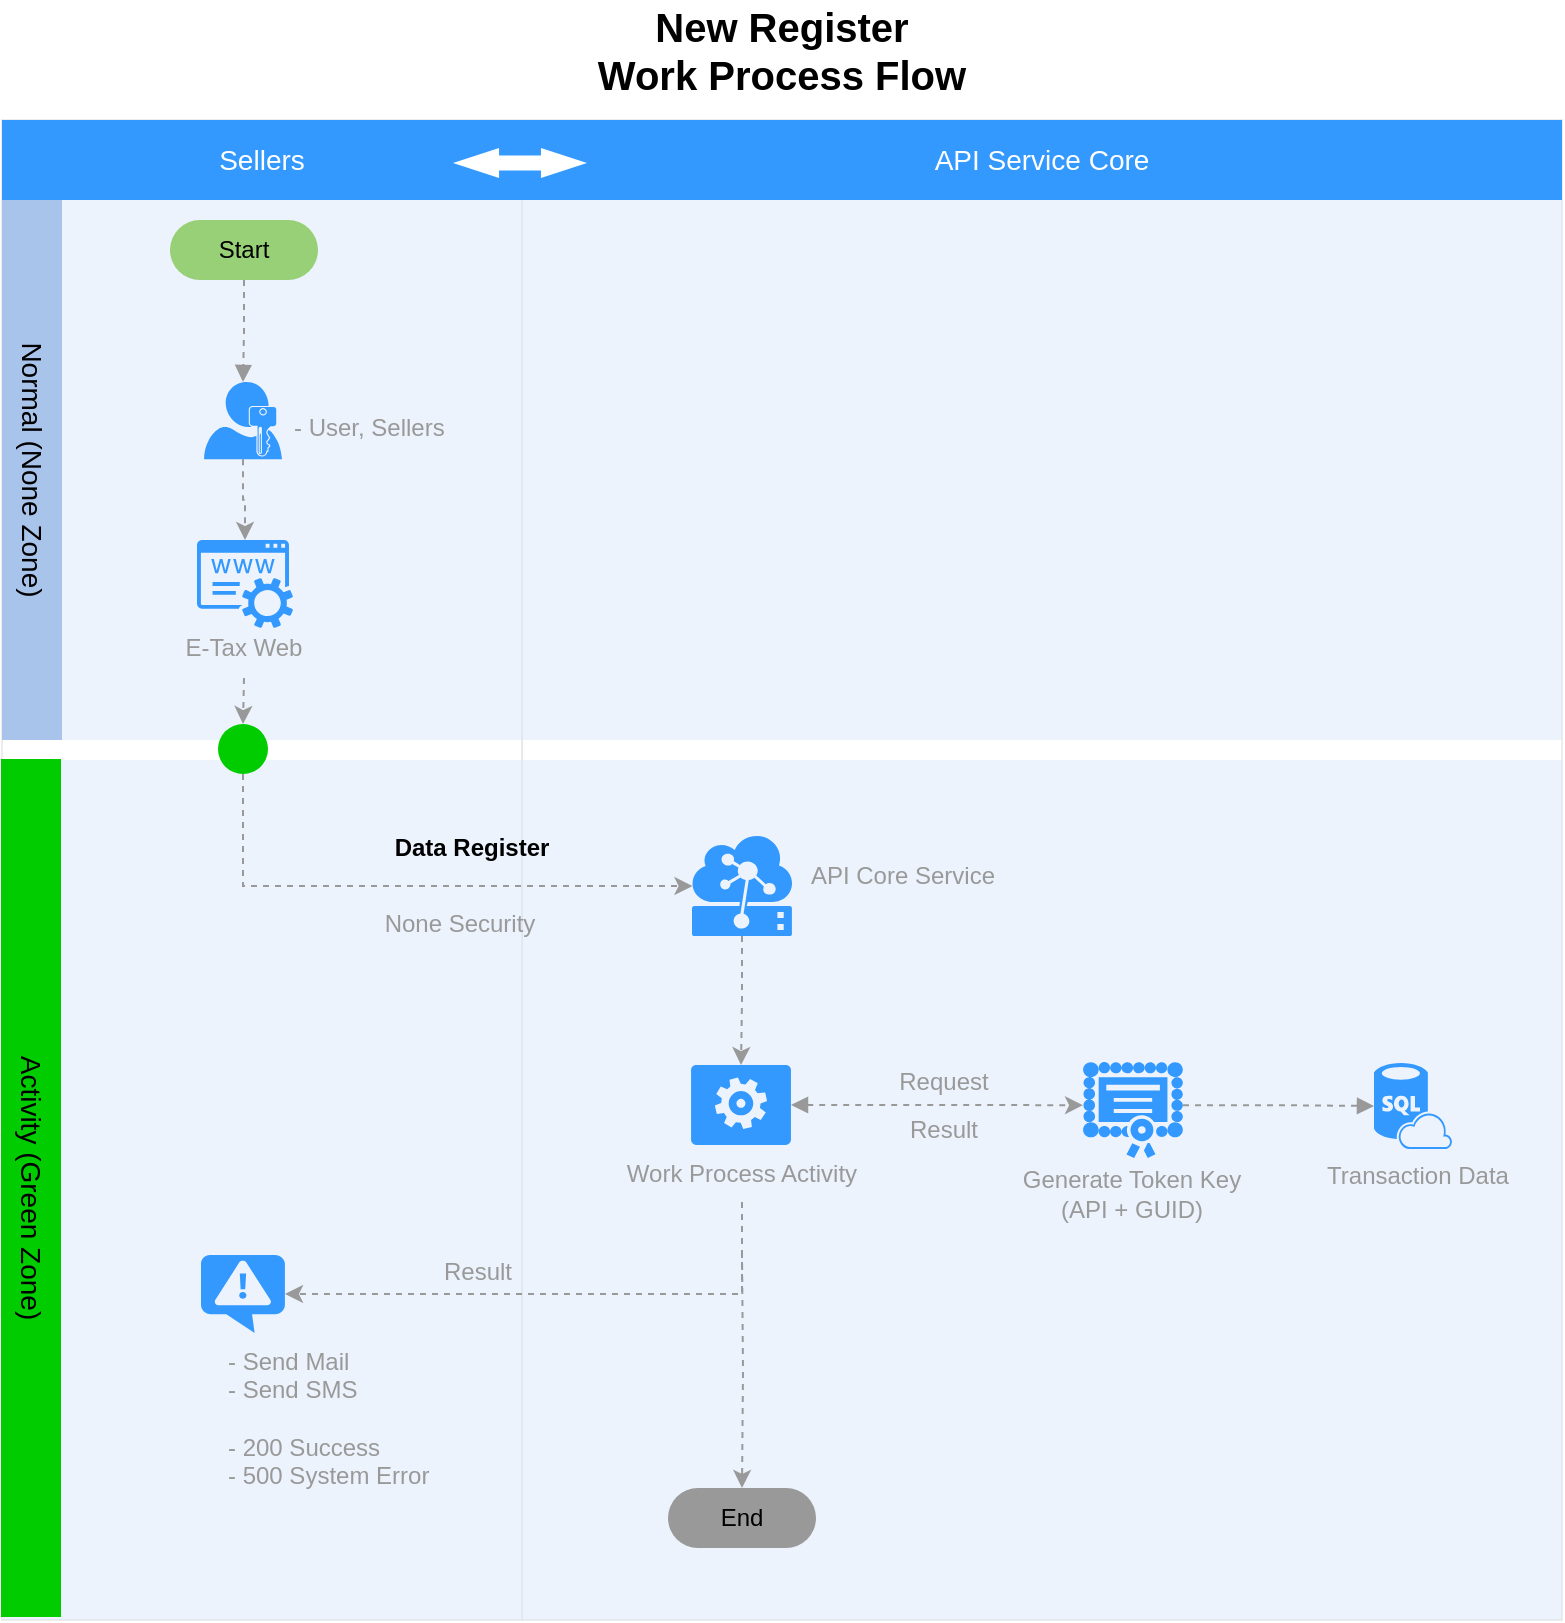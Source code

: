 <mxfile version="10.8.0" type="github"><diagram id="oyJG5gAHa9CKH-HlgH-Q" name="Page-1"><mxGraphModel dx="1700" dy="634" grid="1" gridSize="10" guides="1" tooltips="1" connect="1" arrows="1" fold="1" page="1" pageScale="1" pageWidth="827" pageHeight="1169" math="0" shadow="0"><root><mxCell id="0"/><mxCell id="1" parent="0"/><mxCell id="Rs6xH6_fGf0zCs76IZ1n-2" value="" style="rounded=1;whiteSpace=wrap;html=1;strokeColor=#E6E6E6;strokeWidth=1;fillColor=#FFFFFF;fontFamily=Helvetica;fontSize=14;fontColor=#FFB366;opacity=75;verticalAlign=top;fontStyle=1;arcSize=0;" parent="1" vertex="1"><mxGeometry x="290" y="80" width="520" height="750" as="geometry"/></mxCell><mxCell id="Rs6xH6_fGf0zCs76IZ1n-3" value="" style="rounded=1;whiteSpace=wrap;html=1;strokeColor=#E6E6E6;strokeWidth=1;fillColor=#FFFFFF;fontFamily=Helvetica;fontSize=14;fontColor=#FFB366;opacity=75;verticalAlign=top;fontStyle=1;arcSize=0;" parent="1" vertex="1"><mxGeometry x="30" y="80" width="260" height="750" as="geometry"/></mxCell><mxCell id="gIwc6k8n59iGE_xEt_Nz-1" value="" style="rounded=1;whiteSpace=wrap;html=1;strokeColor=none;strokeWidth=1;fillColor=#dae8fc;fontSize=12;align=center;arcSize=0;opacity=50;" parent="1" vertex="1"><mxGeometry x="30" y="400" width="780" height="430" as="geometry"/></mxCell><mxCell id="Rs6xH6_fGf0zCs76IZ1n-4" value="" style="rounded=1;whiteSpace=wrap;html=1;strokeColor=none;strokeWidth=1;fillColor=#dae8fc;fontSize=12;align=center;arcSize=0;opacity=50;" parent="1" vertex="1"><mxGeometry x="30" y="80" width="780" height="310" as="geometry"/></mxCell><mxCell id="Rs6xH6_fGf0zCs76IZ1n-5" value="Sellers" style="whiteSpace=wrap;html=1;dashed=1;strokeColor=none;strokeWidth=2;fillColor=#3399FF;fontFamily=Helvetica;fontSize=14;fontColor=#FFFFFF;fontStyle=0" parent="1" vertex="1"><mxGeometry x="30" y="80" width="260" height="40" as="geometry"/></mxCell><mxCell id="Rs6xH6_fGf0zCs76IZ1n-6" value="API Service Core" style="whiteSpace=wrap;html=1;dashed=1;strokeColor=none;strokeWidth=2;fillColor=#3399FF;fontFamily=Helvetica;fontSize=14;fontColor=#FFFFFF;fontStyle=0" parent="1" vertex="1"><mxGeometry x="290" y="80" width="520" height="40" as="geometry"/></mxCell><mxCell id="Rs6xH6_fGf0zCs76IZ1n-7" value="New Register&lt;br&gt;Work Process Flow" style="text;html=1;strokeColor=none;fillColor=none;align=center;verticalAlign=middle;whiteSpace=wrap;rounded=0;fontStyle=1;fontSize=20;" parent="1" vertex="1"><mxGeometry x="290" y="20" width="260" height="50" as="geometry"/></mxCell><mxCell id="Rs6xH6_fGf0zCs76IZ1n-8" value="" style="shape=mxgraph.arrows.two_way_arrow_horizontal;html=1;verticalLabelPosition=bottom;verticalAlign=top;strokeWidth=2;strokeColor=none;dashed=1;fillColor=#FFFFFF;fontFamily=Verdana;fontSize=12;fontColor=#00BEF2" parent="1" vertex="1"><mxGeometry x="255.5" y="94" width="67" height="15" as="geometry"/></mxCell><mxCell id="Rs6xH6_fGf0zCs76IZ1n-11" style="edgeStyle=orthogonalEdgeStyle;rounded=0;orthogonalLoop=1;jettySize=auto;html=1;fontSize=14;strokeColor=#999999;dashed=1;entryX=0.005;entryY=0.5;entryDx=0;entryDy=0;entryPerimeter=0;exitX=0.5;exitY=1;exitDx=0;exitDy=0;" parent="1" source="gIwc6k8n59iGE_xEt_Nz-2" target="Rs6xH6_fGf0zCs76IZ1n-19" edge="1"><mxGeometry relative="1" as="geometry"><mxPoint x="521" y="376" as="targetPoint"/><mxPoint x="151" y="428" as="sourcePoint"/></mxGeometry></mxCell><mxCell id="Rs6xH6_fGf0zCs76IZ1n-12" value="Data Register&lt;br&gt;" style="text;html=1;strokeColor=none;fillColor=none;align=center;verticalAlign=middle;whiteSpace=wrap;rounded=0;fontSize=12;fontColor=#000000;fontStyle=1" parent="1" vertex="1"><mxGeometry x="170" y="430" width="190" height="28" as="geometry"/></mxCell><mxCell id="Rs6xH6_fGf0zCs76IZ1n-13" style="edgeStyle=orthogonalEdgeStyle;rounded=0;orthogonalLoop=1;jettySize=auto;html=1;exitX=0.5;exitY=1;exitDx=0;exitDy=0;dashed=1;strokeColor=#999999;exitPerimeter=0;" parent="1" source="Rs6xH6_fGf0zCs76IZ1n-23" target="Rs6xH6_fGf0zCs76IZ1n-25" edge="1"><mxGeometry relative="1" as="geometry"><mxPoint x="151" y="299" as="sourcePoint"/><mxPoint x="151" y="355" as="targetPoint"/></mxGeometry></mxCell><mxCell id="Rs6xH6_fGf0zCs76IZ1n-18" style="edgeStyle=orthogonalEdgeStyle;rounded=0;orthogonalLoop=1;jettySize=auto;html=1;exitX=0.5;exitY=1;exitDx=0;exitDy=0;exitPerimeter=0;entryX=0.5;entryY=0;entryDx=0;entryDy=0;dashed=1;strokeColor=#999999;entryPerimeter=0;" parent="1" source="Rs6xH6_fGf0zCs76IZ1n-19" target="Rs6xH6_fGf0zCs76IZ1n-56" edge="1"><mxGeometry relative="1" as="geometry"><mxPoint x="400" y="553" as="targetPoint"/></mxGeometry></mxCell><mxCell id="Rs6xH6_fGf0zCs76IZ1n-19" value="" style="shadow=0;dashed=0;html=1;strokeColor=none;labelPosition=center;verticalLabelPosition=bottom;verticalAlign=top;align=center;shape=mxgraph.mscae.cloud.iot_edge;fillColor=#3399FF;pointerEvents=1;fontSize=12;fontColor=#999999;" parent="1" vertex="1"><mxGeometry x="375" y="438" width="50" height="50" as="geometry"/></mxCell><mxCell id="Rs6xH6_fGf0zCs76IZ1n-20" value="API Core Service" style="text;html=1;strokeColor=none;fillColor=none;align=center;verticalAlign=middle;whiteSpace=wrap;rounded=0;fontSize=12;fontColor=#999999;" parent="1" vertex="1"><mxGeometry x="430" y="443.5" width="101" height="29" as="geometry"/></mxCell><mxCell id="Rs6xH6_fGf0zCs76IZ1n-21" value="" style="group" parent="1" vertex="1" connectable="0"><mxGeometry x="131" y="211" width="162.5" height="50" as="geometry"/></mxCell><mxCell id="Rs6xH6_fGf0zCs76IZ1n-22" value="&lt;font color=&quot;#999999&quot; style=&quot;font-size: 12px&quot;&gt;- User, Sellers&lt;br&gt;&lt;br&gt;&lt;/font&gt;" style="text;html=1;strokeColor=none;fillColor=none;align=left;verticalAlign=middle;whiteSpace=wrap;rounded=0;fontSize=12;" parent="Rs6xH6_fGf0zCs76IZ1n-21" vertex="1"><mxGeometry x="42.5" y="10" width="120" height="40" as="geometry"/></mxCell><mxCell id="Rs6xH6_fGf0zCs76IZ1n-23" value="" style="pointerEvents=1;shadow=0;dashed=0;html=1;strokeColor=none;labelPosition=center;verticalLabelPosition=bottom;verticalAlign=top;align=center;shape=mxgraph.mscae.enterprise.user_permissions;fillColor=#3399FF;fontSize=14;" parent="Rs6xH6_fGf0zCs76IZ1n-21" vertex="1"><mxGeometry width="39" height="38.678" as="geometry"/></mxCell><mxCell id="Rs6xH6_fGf0zCs76IZ1n-24" value="" style="group" parent="1" vertex="1" connectable="0"><mxGeometry x="96" y="290" width="110" height="74" as="geometry"/></mxCell><mxCell id="Rs6xH6_fGf0zCs76IZ1n-25" value="" style="pointerEvents=1;shadow=0;dashed=0;html=1;strokeColor=none;fillColor=#3399FF;labelPosition=center;verticalLabelPosition=bottom;verticalAlign=top;outlineConnect=0;align=center;shape=mxgraph.office.services.registrar_service;" parent="Rs6xH6_fGf0zCs76IZ1n-24" vertex="1"><mxGeometry x="31.5" width="48" height="44" as="geometry"/></mxCell><mxCell id="Rs6xH6_fGf0zCs76IZ1n-26" value="E-Tax Web" style="text;html=1;strokeColor=none;fillColor=none;align=center;verticalAlign=middle;whiteSpace=wrap;rounded=0;fontSize=12;fontColor=#999999;" parent="Rs6xH6_fGf0zCs76IZ1n-24" vertex="1"><mxGeometry y="39" width="110" height="30" as="geometry"/></mxCell><mxCell id="Rs6xH6_fGf0zCs76IZ1n-45" style="edgeStyle=orthogonalEdgeStyle;rounded=0;orthogonalLoop=1;jettySize=auto;html=1;exitX=0.5;exitY=1;exitDx=0;exitDy=0;entryX=0.5;entryY=0;entryDx=0;entryDy=0;entryPerimeter=0;dashed=1;startArrow=none;startFill=0;endArrow=block;endFill=1;strokeColor=#999999;fontColor=#000000;" parent="1" source="Rs6xH6_fGf0zCs76IZ1n-46" target="Rs6xH6_fGf0zCs76IZ1n-23" edge="1"><mxGeometry relative="1" as="geometry"/></mxCell><mxCell id="Rs6xH6_fGf0zCs76IZ1n-46" value="Start" style="rounded=1;whiteSpace=wrap;html=1;fontColor=#000000;align=center;arcSize=50;labelBackgroundColor=none;fillColor=#97D077;strokeColor=none;" parent="1" vertex="1"><mxGeometry x="114" y="130" width="74" height="30" as="geometry"/></mxCell><mxCell id="Rs6xH6_fGf0zCs76IZ1n-55" value="" style="group" parent="1" vertex="1" connectable="0"><mxGeometry x="321.5" y="552.5" width="160" height="72" as="geometry"/></mxCell><mxCell id="Rs6xH6_fGf0zCs76IZ1n-56" value="" style="verticalLabelPosition=bottom;html=1;verticalAlign=top;align=center;strokeColor=none;fillColor=#3399FF;shape=mxgraph.azure.worker_role;fontSize=12;fontColor=#999999;" parent="Rs6xH6_fGf0zCs76IZ1n-55" vertex="1"><mxGeometry x="53" width="50" height="40" as="geometry"/></mxCell><mxCell id="Rs6xH6_fGf0zCs76IZ1n-69" value="" style="group" parent="1" vertex="1" connectable="0"><mxGeometry x="540" y="650" width="108" height="79" as="geometry"/></mxCell><mxCell id="Rs6xH6_fGf0zCs76IZ1n-72" style="edgeStyle=orthogonalEdgeStyle;rounded=0;orthogonalLoop=1;jettySize=auto;html=1;exitX=0.5;exitY=1;exitDx=0;exitDy=0;entryX=1;entryY=0.5;entryDx=0;entryDy=0;entryPerimeter=0;dashed=1;strokeColor=#999999;fontColor=#00CC00;" parent="1" source="Rs6xH6_fGf0zCs76IZ1n-74" target="Rs6xH6_fGf0zCs76IZ1n-83" edge="1"><mxGeometry relative="1" as="geometry"><mxPoint x="400" y="646" as="sourcePoint"/></mxGeometry></mxCell><mxCell id="Rs6xH6_fGf0zCs76IZ1n-73" style="edgeStyle=orthogonalEdgeStyle;rounded=0;orthogonalLoop=1;jettySize=auto;html=1;exitX=0.5;exitY=1;exitDx=0;exitDy=0;entryX=0.5;entryY=0;entryDx=0;entryDy=0;dashed=1;strokeColor=#999999;fontColor=#00CC00;" parent="1" target="Rs6xH6_fGf0zCs76IZ1n-85" edge="1"><mxGeometry relative="1" as="geometry"><mxPoint x="400" y="646" as="sourcePoint"/></mxGeometry></mxCell><mxCell id="Rs6xH6_fGf0zCs76IZ1n-74" value="Work Process Activity&lt;br&gt;" style="text;html=1;strokeColor=none;fillColor=none;align=center;verticalAlign=middle;whiteSpace=wrap;rounded=0;fontSize=12;fontColor=#999999;" parent="1" vertex="1"><mxGeometry x="320" y="592" width="160" height="29" as="geometry"/></mxCell><mxCell id="Rs6xH6_fGf0zCs76IZ1n-75" value="Transaction Data" style="text;html=1;strokeColor=none;fillColor=none;align=center;verticalAlign=middle;whiteSpace=wrap;rounded=0;fontSize=12;fontColor=#999999;" parent="1" vertex="1"><mxGeometry x="684" y="593.5" width="108" height="29" as="geometry"/></mxCell><mxCell id="Rs6xH6_fGf0zCs76IZ1n-76" value="" style="verticalLabelPosition=bottom;html=1;verticalAlign=top;align=center;strokeColor=none;fillColor=#3399FF;shape=mxgraph.azure.sql_database_sql_azure;fontSize=12;fontColor=#999999;" parent="1" vertex="1"><mxGeometry x="716" y="551.5" width="39" height="43" as="geometry"/></mxCell><mxCell id="Rs6xH6_fGf0zCs76IZ1n-77" value="Generate Token Key&lt;br&gt;(API + GUID)&lt;br&gt;" style="text;html=1;strokeColor=none;fillColor=none;align=center;verticalAlign=middle;whiteSpace=wrap;rounded=0;fontSize=12;fontColor=#999999;" parent="1" vertex="1"><mxGeometry x="538" y="599" width="114" height="36" as="geometry"/></mxCell><mxCell id="Rs6xH6_fGf0zCs76IZ1n-78" value="" style="pointerEvents=1;shadow=0;dashed=0;html=1;strokeColor=none;labelPosition=center;verticalLabelPosition=bottom;verticalAlign=top;align=center;shape=mxgraph.mscae.intune.inventory_license;fillColor=#3399FF;fontSize=14;" parent="1" vertex="1"><mxGeometry x="570.5" y="551" width="50" height="48" as="geometry"/></mxCell><mxCell id="Rs6xH6_fGf0zCs76IZ1n-79" style="edgeStyle=orthogonalEdgeStyle;rounded=0;orthogonalLoop=1;jettySize=auto;html=1;exitX=1;exitY=0.5;exitDx=0;exitDy=0;exitPerimeter=0;entryX=0;entryY=0.45;entryDx=0;entryDy=0;entryPerimeter=0;dashed=1;strokeColor=#999999;startArrow=block;startFill=1;" parent="1" source="Rs6xH6_fGf0zCs76IZ1n-56" target="Rs6xH6_fGf0zCs76IZ1n-78" edge="1"><mxGeometry relative="1" as="geometry"><mxPoint x="435" y="572" as="sourcePoint"/></mxGeometry></mxCell><mxCell id="Rs6xH6_fGf0zCs76IZ1n-80" value="Request" style="text;html=1;strokeColor=none;fillColor=none;align=center;verticalAlign=middle;whiteSpace=wrap;rounded=0;fontSize=12;fontColor=#999999;" parent="1" vertex="1"><mxGeometry x="471" y="551" width="60" height="20" as="geometry"/></mxCell><mxCell id="Rs6xH6_fGf0zCs76IZ1n-81" value="Result" style="text;html=1;strokeColor=none;fillColor=none;align=center;verticalAlign=middle;whiteSpace=wrap;rounded=0;fontSize=12;fontColor=#999999;" parent="1" vertex="1"><mxGeometry x="471" y="575" width="60" height="20" as="geometry"/></mxCell><mxCell id="Rs6xH6_fGf0zCs76IZ1n-82" style="edgeStyle=orthogonalEdgeStyle;rounded=0;orthogonalLoop=1;jettySize=auto;html=1;exitX=1;exitY=0.45;exitDx=0;exitDy=0;exitPerimeter=0;entryX=0;entryY=0.5;entryDx=0;entryDy=0;entryPerimeter=0;dashed=1;startArrow=none;startFill=0;endArrow=block;endFill=1;strokeColor=#999999;" parent="1" source="Rs6xH6_fGf0zCs76IZ1n-78" target="Rs6xH6_fGf0zCs76IZ1n-76" edge="1"><mxGeometry relative="1" as="geometry"/></mxCell><mxCell id="Rs6xH6_fGf0zCs76IZ1n-83" value="" style="verticalLabelPosition=bottom;html=1;verticalAlign=top;align=center;strokeColor=none;fillColor=#3399FF;shape=mxgraph.azure.notification_topic;fontSize=12;fontColor=#999999;" parent="1" vertex="1"><mxGeometry x="129.5" y="647.5" width="42" height="39" as="geometry"/></mxCell><mxCell id="Rs6xH6_fGf0zCs76IZ1n-84" value="- Send Mail&lt;br&gt;- Send SMS&lt;br&gt;&lt;br&gt;- 200 Success&lt;br&gt;- 500 System Error&lt;br&gt;" style="text;html=1;strokeColor=none;fillColor=none;align=left;verticalAlign=middle;whiteSpace=wrap;rounded=0;fontSize=12;fontColor=#999999;" parent="1" vertex="1"><mxGeometry x="141" y="687" width="143" height="84" as="geometry"/></mxCell><mxCell id="Rs6xH6_fGf0zCs76IZ1n-85" value="End" style="rounded=1;whiteSpace=wrap;html=1;fontColor=#000000;align=center;arcSize=50;labelBackgroundColor=none;fillColor=#999999;strokeColor=none;" parent="1" vertex="1"><mxGeometry x="363" y="764" width="74" height="30" as="geometry"/></mxCell><mxCell id="0sbW87i8JlWm86GS0SfM-1" value="Result" style="text;html=1;strokeColor=none;fillColor=none;align=center;verticalAlign=middle;whiteSpace=wrap;rounded=0;fontSize=12;fontColor=#999999;" parent="1" vertex="1"><mxGeometry x="205.5" y="646" width="124" height="20" as="geometry"/></mxCell><mxCell id="gIwc6k8n59iGE_xEt_Nz-2" value="" style="ellipse;whiteSpace=wrap;html=1;aspect=fixed;fillColor=#00CC00;fontColor=#000000;align=center;strokeColor=none;" parent="1" vertex="1"><mxGeometry x="138" y="382" width="25" height="25" as="geometry"/></mxCell><mxCell id="gIwc6k8n59iGE_xEt_Nz-3" style="edgeStyle=orthogonalEdgeStyle;rounded=0;orthogonalLoop=1;jettySize=auto;html=1;exitX=0.5;exitY=1;exitDx=0;exitDy=0;entryX=0.5;entryY=0;entryDx=0;entryDy=0;dashed=1;strokeColor=#999999;fontColor=#000000;" parent="1" source="Rs6xH6_fGf0zCs76IZ1n-26" target="gIwc6k8n59iGE_xEt_Nz-2" edge="1"><mxGeometry relative="1" as="geometry"/></mxCell><mxCell id="gIwc6k8n59iGE_xEt_Nz-4" value="Activity (Green Zone)" style="whiteSpace=wrap;html=1;dashed=1;strokeColor=none;strokeWidth=2;fillColor=#00CC00;fontFamily=Helvetica;fontSize=14;fontColor=#000000;fontStyle=0;rotation=90;" parent="1" vertex="1"><mxGeometry x="-170" y="599" width="429" height="30" as="geometry"/></mxCell><mxCell id="gIwc6k8n59iGE_xEt_Nz-5" value="Normal (None Zone)" style="whiteSpace=wrap;html=1;dashed=1;strokeColor=none;strokeWidth=2;fillColor=#A9C4EB;fontFamily=Helvetica;fontSize=14;fontColor=#000000;fontStyle=0;rotation=90;" parent="1" vertex="1"><mxGeometry x="-90" y="240" width="270" height="30" as="geometry"/></mxCell><mxCell id="kr2Xrg4RV1Kh6LNPkRRC-1" value="None Security&lt;br&gt;" style="text;html=1;strokeColor=none;fillColor=none;align=center;verticalAlign=middle;whiteSpace=wrap;rounded=0;fontSize=12;fontColor=#999999;" parent="1" vertex="1"><mxGeometry x="164" y="463" width="190" height="37" as="geometry"/></mxCell></root></mxGraphModel></diagram></mxfile>